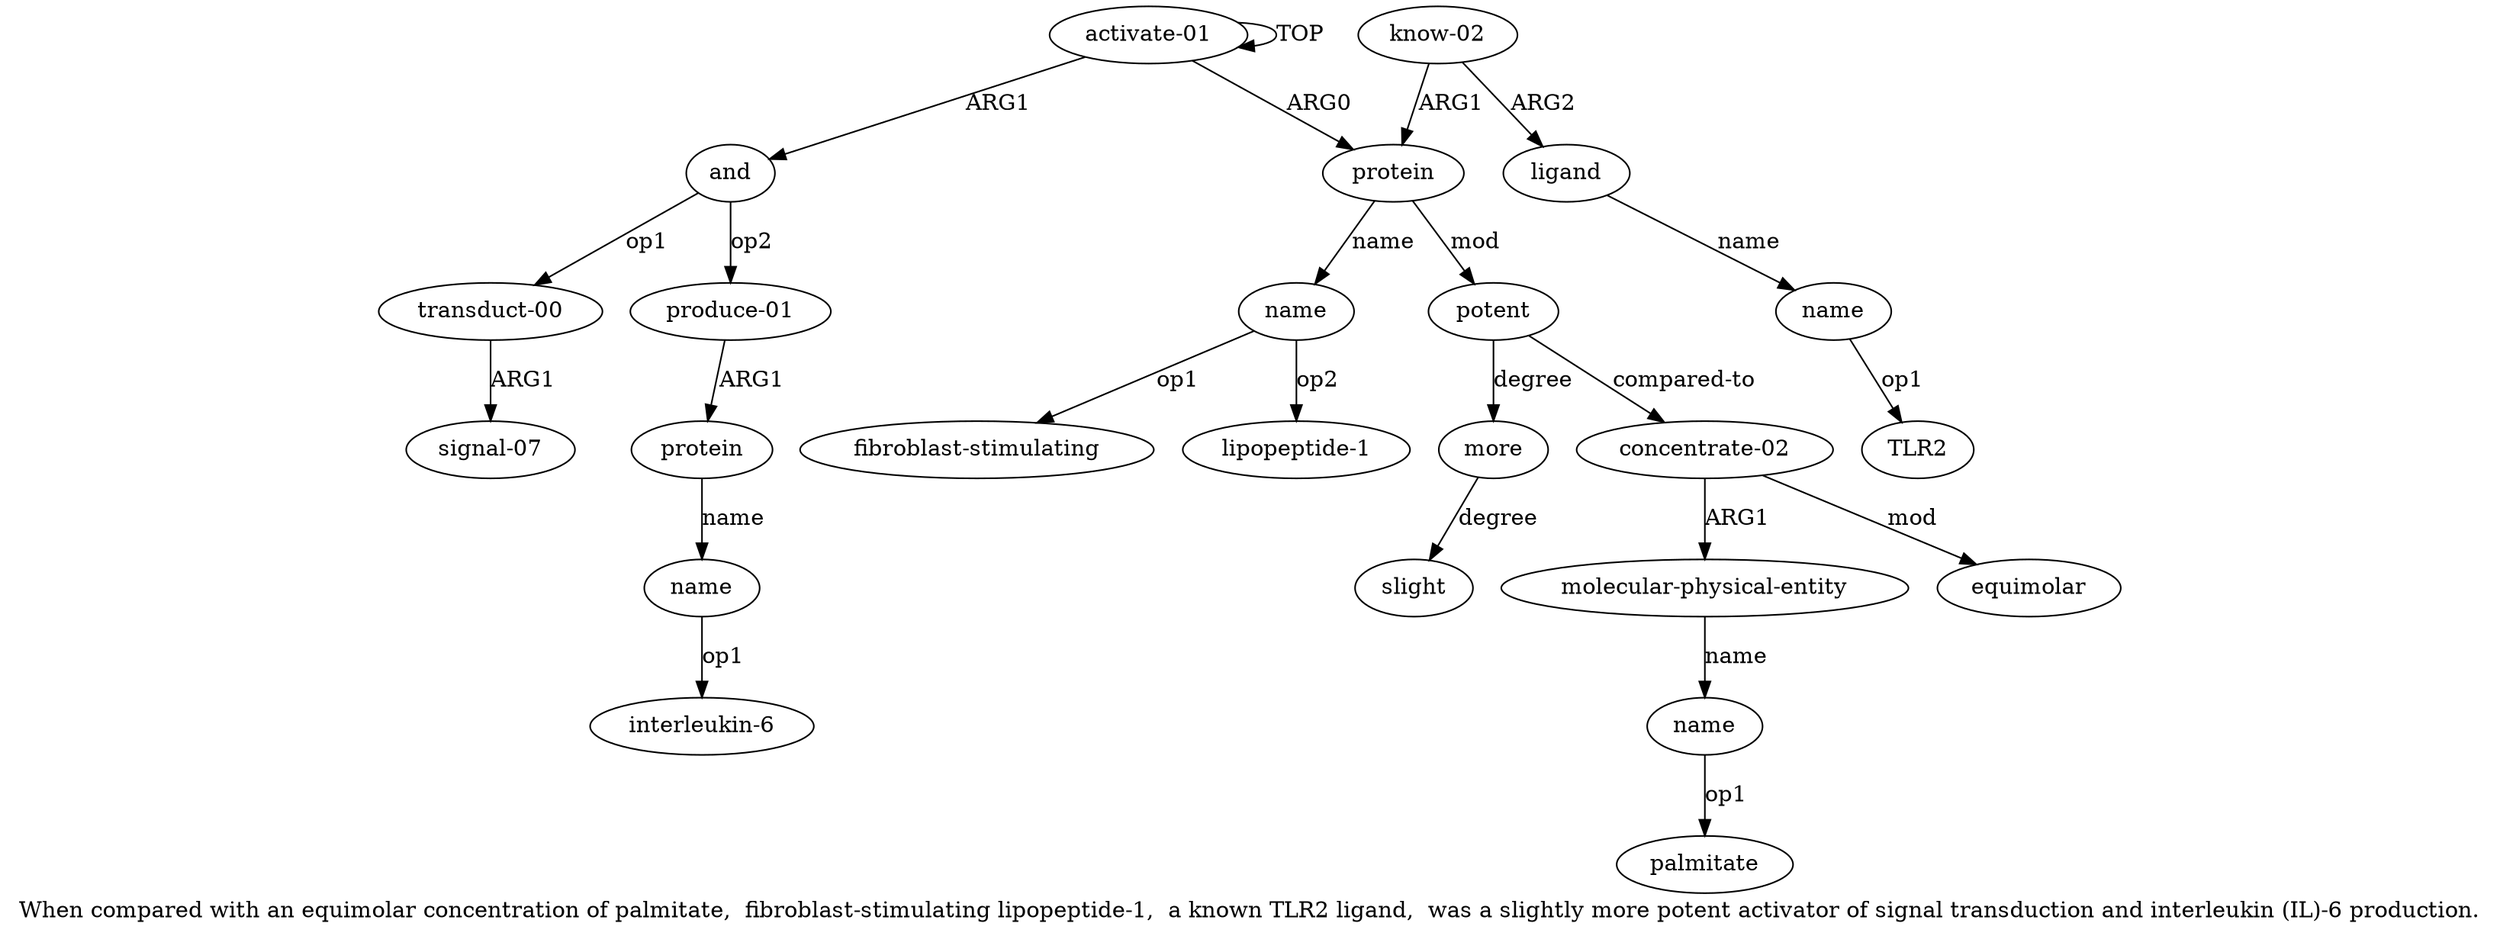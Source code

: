 digraph  {
	graph [label="When compared with an equimolar concentration of palmitate,  fibroblast-stimulating lipopeptide-1,  a known TLR2 ligand,  was a \
slightly more potent activator of signal transduction and interleukin (IL)-6 production."];
	node [label="\N"];
	"a2 fibroblast-stimulating"	 [color=black,
		gold_ind=-1,
		gold_label="fibroblast-stimulating",
		label="fibroblast-stimulating",
		test_ind=-1,
		test_label="fibroblast-stimulating"];
	"a11 palmitate"	 [color=black,
		gold_ind=-1,
		gold_label=palmitate,
		label=palmitate,
		test_ind=-1,
		test_label=palmitate];
	"a5 TLR2"	 [color=black,
		gold_ind=-1,
		gold_label=TLR2,
		label=TLR2,
		test_ind=-1,
		test_label=TLR2];
	"a2 lipopeptide-1"	 [color=black,
		gold_ind=-1,
		gold_label="lipopeptide-1",
		label="lipopeptide-1",
		test_ind=-1,
		test_label="lipopeptide-1"];
	a15	 [color=black,
		gold_ind=15,
		gold_label="signal-07",
		label="signal-07",
		test_ind=15,
		test_label="signal-07"];
	a14	 [color=black,
		gold_ind=14,
		gold_label="transduct-00",
		label="transduct-00",
		test_ind=14,
		test_label="transduct-00"];
	a14 -> a15 [key=0,
	color=black,
	gold_label=ARG1,
	label=ARG1,
	test_label=ARG1];
a17 [color=black,
	gold_ind=17,
	gold_label=protein,
	label=protein,
	test_ind=17,
	test_label=protein];
a18 [color=black,
	gold_ind=18,
	gold_label=name,
	label=name,
	test_ind=18,
	test_label=name];
a17 -> a18 [key=0,
color=black,
gold_label=name,
label=name,
test_label=name];
a16 [color=black,
gold_ind=16,
gold_label="produce-01",
label="produce-01",
test_ind=16,
test_label="produce-01"];
a16 -> a17 [key=0,
color=black,
gold_label=ARG1,
label=ARG1,
test_label=ARG1];
a11 [color=black,
gold_ind=11,
gold_label=name,
label=name,
test_ind=11,
test_label=name];
a11 -> "a11 palmitate" [key=0,
color=black,
gold_label=op1,
label=op1,
test_label=op1];
a10 [color=black,
gold_ind=10,
gold_label="molecular-physical-entity",
label="molecular-physical-entity",
test_ind=10,
test_label="molecular-physical-entity"];
a10 -> a11 [key=0,
color=black,
gold_label=name,
label=name,
test_label=name];
a13 [color=black,
gold_ind=13,
gold_label=and,
label=and,
test_ind=13,
test_label=and];
a13 -> a14 [key=0,
color=black,
gold_label=op1,
label=op1,
test_label=op1];
a13 -> a16 [key=0,
color=black,
gold_label=op2,
label=op2,
test_label=op2];
a12 [color=black,
gold_ind=12,
gold_label=equimolar,
label=equimolar,
test_ind=12,
test_label=equimolar];
"a18 interleukin-6" [color=black,
gold_ind=-1,
gold_label="interleukin-6",
label="interleukin-6",
test_ind=-1,
test_label="interleukin-6"];
a18 -> "a18 interleukin-6" [key=0,
color=black,
gold_label=op1,
label=op1,
test_label=op1];
a1 [color=black,
gold_ind=1,
gold_label=protein,
label=protein,
test_ind=1,
test_label=protein];
a2 [color=black,
gold_ind=2,
gold_label=name,
label=name,
test_ind=2,
test_label=name];
a1 -> a2 [key=0,
color=black,
gold_label=name,
label=name,
test_label=name];
a6 [color=black,
gold_ind=6,
gold_label=potent,
label=potent,
test_ind=6,
test_label=potent];
a1 -> a6 [key=0,
color=black,
gold_label=mod,
label=mod,
test_label=mod];
a0 [color=black,
gold_ind=0,
gold_label="activate-01",
label="activate-01",
test_ind=0,
test_label="activate-01"];
a0 -> a13 [key=0,
color=black,
gold_label=ARG1,
label=ARG1,
test_label=ARG1];
a0 -> a1 [key=0,
color=black,
gold_label=ARG0,
label=ARG0,
test_label=ARG0];
a0 -> a0 [key=0,
color=black,
gold_label=TOP,
label=TOP,
test_label=TOP];
a3 [color=black,
gold_ind=3,
gold_label="know-02",
label="know-02",
test_ind=3,
test_label="know-02"];
a3 -> a1 [key=0,
color=black,
gold_label=ARG1,
label=ARG1,
test_label=ARG1];
a4 [color=black,
gold_ind=4,
gold_label=ligand,
label=ligand,
test_ind=4,
test_label=ligand];
a3 -> a4 [key=0,
color=black,
gold_label=ARG2,
label=ARG2,
test_label=ARG2];
a2 -> "a2 fibroblast-stimulating" [key=0,
color=black,
gold_label=op1,
label=op1,
test_label=op1];
a2 -> "a2 lipopeptide-1" [key=0,
color=black,
gold_label=op2,
label=op2,
test_label=op2];
a5 [color=black,
gold_ind=5,
gold_label=name,
label=name,
test_ind=5,
test_label=name];
a5 -> "a5 TLR2" [key=0,
color=black,
gold_label=op1,
label=op1,
test_label=op1];
a4 -> a5 [key=0,
color=black,
gold_label=name,
label=name,
test_label=name];
a7 [color=black,
gold_ind=7,
gold_label=more,
label=more,
test_ind=7,
test_label=more];
a8 [color=black,
gold_ind=8,
gold_label=slight,
label=slight,
test_ind=8,
test_label=slight];
a7 -> a8 [key=0,
color=black,
gold_label=degree,
label=degree,
test_label=degree];
a6 -> a7 [key=0,
color=black,
gold_label=degree,
label=degree,
test_label=degree];
a9 [color=black,
gold_ind=9,
gold_label="concentrate-02",
label="concentrate-02",
test_ind=9,
test_label="concentrate-02"];
a6 -> a9 [key=0,
color=black,
gold_label="compared-to",
label="compared-to",
test_label="compared-to"];
a9 -> a10 [key=0,
color=black,
gold_label=ARG1,
label=ARG1,
test_label=ARG1];
a9 -> a12 [key=0,
color=black,
gold_label=mod,
label=mod,
test_label=mod];
}
